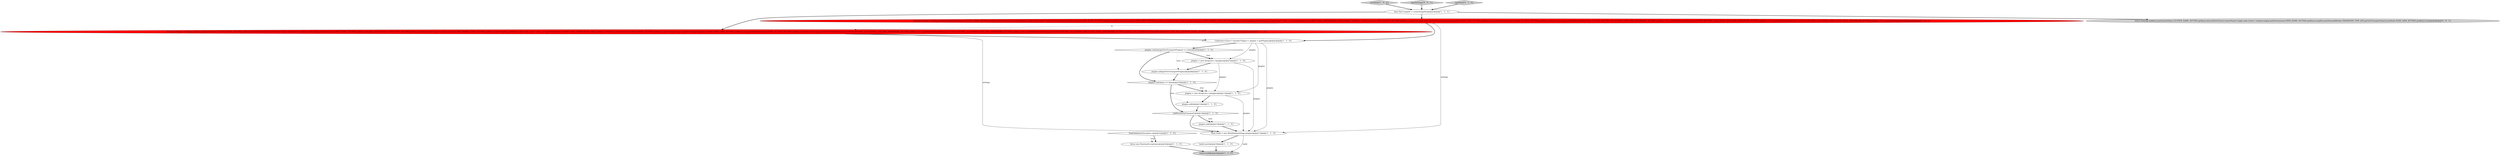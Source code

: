 digraph {
7 [style = filled, label = "Collection<Class<? extends Plugin>> plugins = getPlugins()@@@5@@@['1', '1', '0']", fillcolor = white, shape = ellipse image = "AAA0AAABBB1BBB"];
4 [style = filled, label = "plugins.add(getTestTransportPlugin())@@@8@@@['1', '1', '0']", fillcolor = white, shape = ellipse image = "AAA0AAABBB1BBB"];
13 [style = filled, label = "NodeValidationException e@@@21@@@['1', '1', '0']", fillcolor = white, shape = diamond image = "AAA0AAABBB1BBB"];
15 [style = filled, label = "plugins.add()@@@12@@@['1', '1', '0']", fillcolor = white, shape = ellipse image = "AAA0AAABBB1BBB"];
11 [style = filled, label = "addMockHttpTransport()@@@14@@@['1', '1', '0']", fillcolor = white, shape = diamond image = "AAA0AAABBB1BBB"];
10 [style = filled, label = "newNode['1', '0', '0']", fillcolor = lightgray, shape = diamond image = "AAA0AAABBB1BBB"];
5 [style = filled, label = "Node build = new MockNode(settings,plugins)@@@17@@@['1', '1', '0']", fillcolor = white, shape = ellipse image = "AAA0AAABBB1BBB"];
20 [style = filled, label = "baseSettings['0', '0', '1']", fillcolor = lightgray, shape = diamond image = "AAA0AAABBB3BBB"];
12 [style = filled, label = "final Path tempDir = createTempDir()@@@3@@@['1', '1', '1']", fillcolor = white, shape = ellipse image = "AAA0AAABBB1BBB"];
18 [style = filled, label = "Settings settings = Settings.builder().put(ClusterName.CLUSTER_NAME_SETTING.getKey(),InternalTestCluster.clusterName(\"single-node-cluster\",random().nextLong())).put(Environment.PATH_HOME_SETTING.getKey(),tempDir).put(Environment.PATH_REPO_SETTING.getKey(),tempDir.resolve(\"repo\")).put(Environment.PATH_SHARED_DATA_SETTING.getKey(),createTempDir().getParent()).put(\"node.name\",\"node_s_0\").put(ScriptService.SCRIPT_MAX_COMPILATIONS_RATE.getKey(),\"1000/1m\").put(EsExecutors.PROCESSORS_SETTING.getKey(),1).put(\"transport.type\",getTestTransportType()).put(Node.NODE_DATA_SETTING.getKey(),true).put(NodeEnvironment.NODE_ID_SEED_SETTING.getKey(),random().nextLong()).put(DiskThresholdSettings.CLUSTER_ROUTING_ALLOCATION_LOW_DISK_WATERMARK_SETTING.getKey(),\"1b\").put(DiskThresholdSettings.CLUSTER_ROUTING_ALLOCATION_HIGH_DISK_WATERMARK_SETTING.getKey(),\"1b\").put(DiskThresholdSettings.CLUSTER_ROUTING_ALLOCATION_DISK_FLOOD_STAGE_WATERMARK_SETTING.getKey(),\"1b\").put(HierarchyCircuitBreakerService.USE_REAL_MEMORY_USAGE_SETTING.getKey(),false).put(nodeSettings()).build()@@@4@@@['0', '1', '0']", fillcolor = red, shape = ellipse image = "AAA1AAABBB2BBB"];
17 [style = filled, label = "newNode['0', '1', '0']", fillcolor = lightgray, shape = diamond image = "AAA0AAABBB2BBB"];
14 [style = filled, label = "plugins.contains() == false@@@10@@@['1', '1', '0']", fillcolor = white, shape = diamond image = "AAA0AAABBB1BBB"];
3 [style = filled, label = "throw new RuntimeException(e)@@@22@@@['1', '1', '0']", fillcolor = white, shape = ellipse image = "AAA0AAABBB1BBB"];
1 [style = filled, label = "plugins.contains(getTestTransportPlugin()) == false@@@6@@@['1', '1', '0']", fillcolor = white, shape = diamond image = "AAA0AAABBB1BBB"];
9 [style = filled, label = "plugins = new ArrayList<>(plugins)@@@7@@@['1', '1', '0']", fillcolor = white, shape = ellipse image = "AAA0AAABBB1BBB"];
6 [style = filled, label = "build.start()@@@19@@@['1', '1', '0']", fillcolor = white, shape = ellipse image = "AAA0AAABBB1BBB"];
16 [style = filled, label = "plugins.add()@@@15@@@['1', '1', '0']", fillcolor = white, shape = ellipse image = "AAA0AAABBB1BBB"];
8 [style = filled, label = "plugins = new ArrayList<>(plugins)@@@11@@@['1', '1', '0']", fillcolor = white, shape = ellipse image = "AAA0AAABBB1BBB"];
2 [style = filled, label = "return build@@@24@@@['1', '1', '0']", fillcolor = lightgray, shape = ellipse image = "AAA0AAABBB1BBB"];
0 [style = filled, label = "Settings settings = Settings.builder().put(ClusterName.CLUSTER_NAME_SETTING.getKey(),InternalTestCluster.clusterName(\"single-node-cluster\",random().nextLong())).put(Environment.PATH_HOME_SETTING.getKey(),tempDir).put(Environment.PATH_REPO_SETTING.getKey(),tempDir.resolve(\"repo\")).put(Environment.PATH_SHARED_DATA_SETTING.getKey(),createTempDir().getParent()).put(\"node.name\",\"node_s_0\").put(ScriptService.SCRIPT_MAX_COMPILATIONS_RATE.getKey(),\"1000/1m\").put(EsExecutors.PROCESSORS_SETTING.getKey(),1).put(\"transport.type\",getTestTransportType()).put(Node.NODE_DATA_SETTING.getKey(),true).put(NodeEnvironment.NODE_ID_SEED_SETTING.getKey(),random().nextLong()).put(DiskThresholdSettings.CLUSTER_ROUTING_ALLOCATION_LOW_DISK_WATERMARK_SETTING.getKey(),\"1b\").put(DiskThresholdSettings.CLUSTER_ROUTING_ALLOCATION_HIGH_DISK_WATERMARK_SETTING.getKey(),\"1b\").put(DiskThresholdSettings.CLUSTER_ROUTING_ALLOCATION_DISK_FLOOD_STAGE_WATERMARK_SETTING.getKey(),\"1b\").put(nodeSettings()).build()@@@4@@@['1', '0', '0']", fillcolor = red, shape = ellipse image = "AAA1AAABBB1BBB"];
19 [style = filled, label = "return Settings.builder().put(ClusterName.CLUSTER_NAME_SETTING.getKey(),InternalTestCluster.clusterName(\"single-node-cluster\",randomLong())).put(Environment.PATH_HOME_SETTING.getKey(),tempDir).put(NetworkModule.TRANSPORT_TYPE_KEY,getTestTransportType()).put(Node.NODE_DATA_SETTING.getKey(),true)@@@4@@@['0', '0', '1']", fillcolor = lightgray, shape = ellipse image = "AAA0AAABBB3BBB"];
9->8 [style = solid, label="plugins"];
11->16 [style = bold, label=""];
4->14 [style = bold, label=""];
7->1 [style = bold, label=""];
8->15 [style = bold, label=""];
13->3 [style = dotted, label="true"];
9->4 [style = bold, label=""];
7->5 [style = solid, label="plugins"];
8->5 [style = solid, label="plugins"];
1->4 [style = dotted, label="true"];
12->0 [style = bold, label=""];
1->9 [style = bold, label=""];
0->7 [style = bold, label=""];
6->2 [style = bold, label=""];
11->5 [style = bold, label=""];
14->15 [style = dotted, label="true"];
17->12 [style = bold, label=""];
15->11 [style = bold, label=""];
5->6 [style = bold, label=""];
13->3 [style = bold, label=""];
3->2 [style = bold, label=""];
7->9 [style = solid, label="plugins"];
9->5 [style = solid, label="plugins"];
10->12 [style = bold, label=""];
1->9 [style = dotted, label="true"];
20->12 [style = bold, label=""];
12->18 [style = bold, label=""];
7->8 [style = solid, label="plugins"];
14->8 [style = dotted, label="true"];
16->5 [style = bold, label=""];
11->16 [style = dotted, label="true"];
0->18 [style = dashed, label="0"];
1->14 [style = bold, label=""];
14->8 [style = bold, label=""];
0->5 [style = solid, label="settings"];
18->5 [style = solid, label="settings"];
18->7 [style = bold, label=""];
12->19 [style = bold, label=""];
5->2 [style = solid, label="build"];
14->11 [style = bold, label=""];
}
